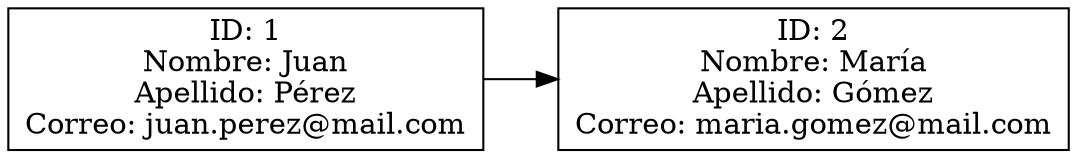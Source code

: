 digraph G {
node [shape=box];
rankdir=LR;
C1 [label="ID: 1\nNombre: Juan\nApellido: Pérez\nCorreo: juan.perez@mail.com"];
C2 [label="ID: 2\nNombre: María\nApellido: Gómez\nCorreo: maria.gomez@mail.com"];
C1 -> C2;
}
